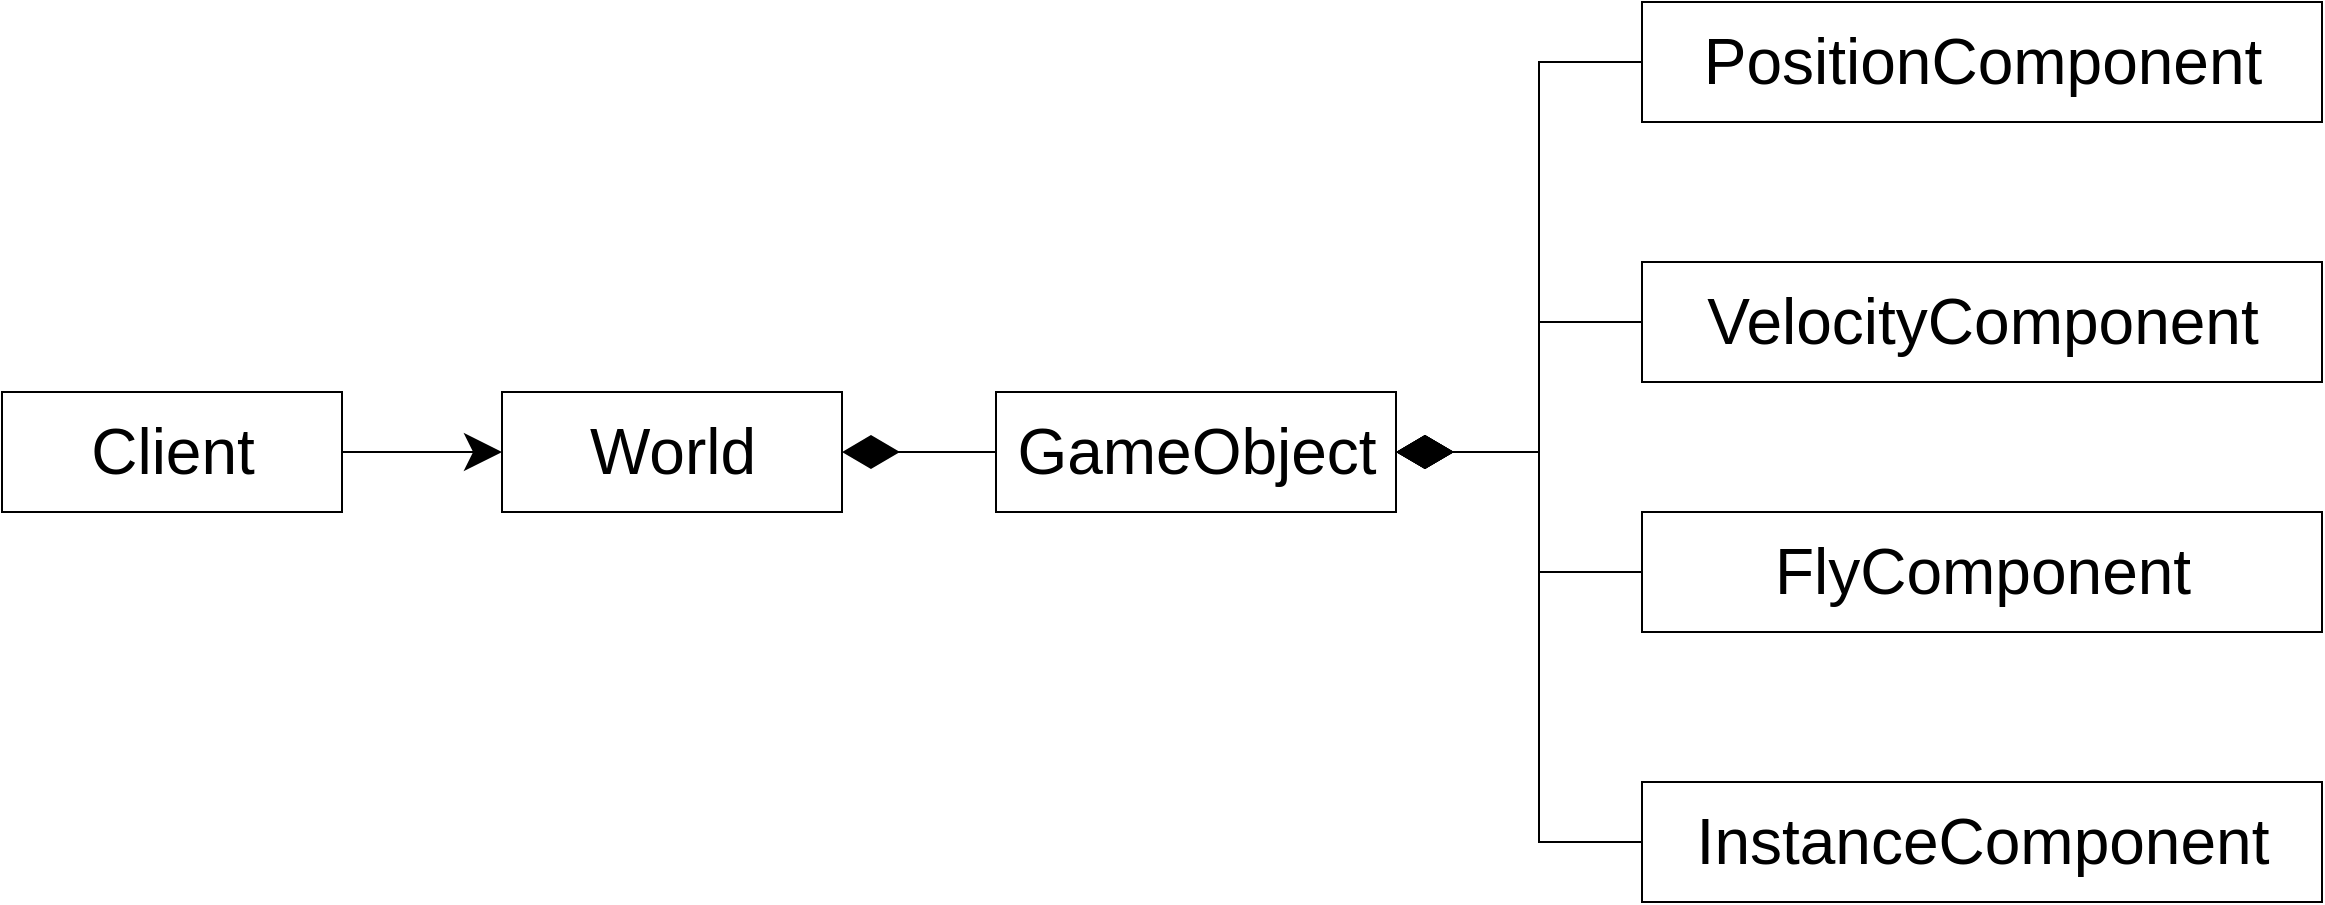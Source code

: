 <mxfile version="14.6.13" type="device"><diagram id="DBYfBf4O2i4petrFRtR1" name="第 1 页"><mxGraphModel dx="1843" dy="1420" grid="1" gridSize="10" guides="1" tooltips="1" connect="1" arrows="1" fold="1" page="1" pageScale="1" pageWidth="827" pageHeight="1169" math="0" shadow="0"><root><mxCell id="0"/><mxCell id="1" parent="0"/><mxCell id="xpjLLvJF9sSPBJEMTUKx-1" value="" style="edgeStyle=orthogonalEdgeStyle;rounded=0;orthogonalLoop=1;jettySize=auto;html=1;endSize=16;startSize=16;" parent="1" source="xpjLLvJF9sSPBJEMTUKx-2" target="xpjLLvJF9sSPBJEMTUKx-5" edge="1"><mxGeometry relative="1" as="geometry"/></mxCell><mxCell id="xpjLLvJF9sSPBJEMTUKx-2" value="Client" style="html=1;fontSize=32;" parent="1" vertex="1"><mxGeometry x="330" y="410.0" width="170" height="60" as="geometry"/></mxCell><mxCell id="xpjLLvJF9sSPBJEMTUKx-3" value="" style="edgeStyle=orthogonalEdgeStyle;rounded=0;orthogonalLoop=1;jettySize=auto;html=1;startArrow=diamondThin;startFill=1;endArrow=none;endFill=0;endSize=26;startSize=26;" parent="1" source="xpjLLvJF9sSPBJEMTUKx-5" target="xpjLLvJF9sSPBJEMTUKx-6" edge="1"><mxGeometry relative="1" as="geometry"/></mxCell><mxCell id="xpjLLvJF9sSPBJEMTUKx-5" value="World" style="html=1;fontSize=32;" parent="1" vertex="1"><mxGeometry x="580" y="410.0" width="170" height="60" as="geometry"/></mxCell><mxCell id="xpjLLvJF9sSPBJEMTUKx-9" value="" style="edgeStyle=orthogonalEdgeStyle;rounded=0;orthogonalLoop=1;jettySize=auto;html=1;startArrow=diamondThin;startFill=1;endArrow=none;endFill=0;endSize=26;startSize=26;entryX=0;entryY=0.5;entryDx=0;entryDy=0;" parent="1" source="xpjLLvJF9sSPBJEMTUKx-6" target="xpjLLvJF9sSPBJEMTUKx-8" edge="1"><mxGeometry relative="1" as="geometry"/></mxCell><mxCell id="xpjLLvJF9sSPBJEMTUKx-13" style="edgeStyle=orthogonalEdgeStyle;rounded=0;orthogonalLoop=1;jettySize=auto;html=1;entryX=0;entryY=0.5;entryDx=0;entryDy=0;startArrow=diamondThin;startFill=1;endArrow=none;endFill=0;startSize=26;endSize=26;" parent="1" source="xpjLLvJF9sSPBJEMTUKx-6" target="xpjLLvJF9sSPBJEMTUKx-12" edge="1"><mxGeometry relative="1" as="geometry"/></mxCell><mxCell id="xpjLLvJF9sSPBJEMTUKx-16" style="edgeStyle=orthogonalEdgeStyle;rounded=0;orthogonalLoop=1;jettySize=auto;html=1;entryX=0;entryY=0.5;entryDx=0;entryDy=0;startArrow=diamondThin;startFill=1;endArrow=none;endFill=0;startSize=26;endSize=26;" parent="1" source="xpjLLvJF9sSPBJEMTUKx-6" target="xpjLLvJF9sSPBJEMTUKx-14" edge="1"><mxGeometry relative="1" as="geometry"/></mxCell><mxCell id="xpjLLvJF9sSPBJEMTUKx-17" style="edgeStyle=orthogonalEdgeStyle;rounded=0;orthogonalLoop=1;jettySize=auto;html=1;entryX=0;entryY=0.5;entryDx=0;entryDy=0;startArrow=diamondThin;startFill=1;endArrow=none;endFill=0;startSize=26;endSize=26;" parent="1" source="xpjLLvJF9sSPBJEMTUKx-6" target="xpjLLvJF9sSPBJEMTUKx-15" edge="1"><mxGeometry relative="1" as="geometry"/></mxCell><mxCell id="xpjLLvJF9sSPBJEMTUKx-6" value="GameObject" style="html=1;fontSize=32;" parent="1" vertex="1"><mxGeometry x="827" y="410" width="200" height="60" as="geometry"/></mxCell><mxCell id="xpjLLvJF9sSPBJEMTUKx-8" value="PositionComponent" style="html=1;fontSize=32;" parent="1" vertex="1"><mxGeometry x="1150" y="215" width="340" height="60" as="geometry"/></mxCell><mxCell id="xpjLLvJF9sSPBJEMTUKx-12" value="VelocityComponent" style="html=1;fontSize=32;" parent="1" vertex="1"><mxGeometry x="1150" y="345" width="340" height="60" as="geometry"/></mxCell><mxCell id="xpjLLvJF9sSPBJEMTUKx-14" value="FlyComponent" style="html=1;fontSize=32;" parent="1" vertex="1"><mxGeometry x="1150" y="470" width="340" height="60" as="geometry"/></mxCell><mxCell id="xpjLLvJF9sSPBJEMTUKx-15" value="InstanceComponent" style="html=1;fontSize=32;" parent="1" vertex="1"><mxGeometry x="1150" y="605" width="340" height="60" as="geometry"/></mxCell></root></mxGraphModel></diagram></mxfile>
